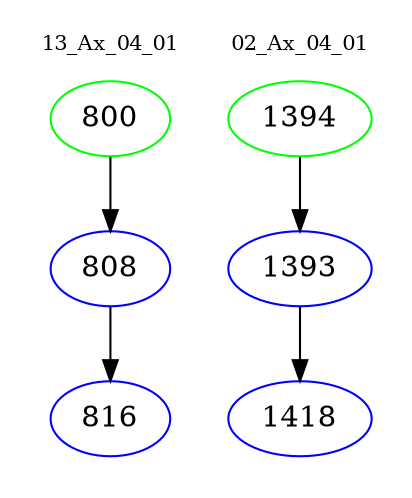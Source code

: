 digraph{
subgraph cluster_0 {
color = white
label = "13_Ax_04_01";
fontsize=10;
T0_800 [label="800", color="green"]
T0_800 -> T0_808 [color="black"]
T0_808 [label="808", color="blue"]
T0_808 -> T0_816 [color="black"]
T0_816 [label="816", color="blue"]
}
subgraph cluster_1 {
color = white
label = "02_Ax_04_01";
fontsize=10;
T1_1394 [label="1394", color="green"]
T1_1394 -> T1_1393 [color="black"]
T1_1393 [label="1393", color="blue"]
T1_1393 -> T1_1418 [color="black"]
T1_1418 [label="1418", color="blue"]
}
}
